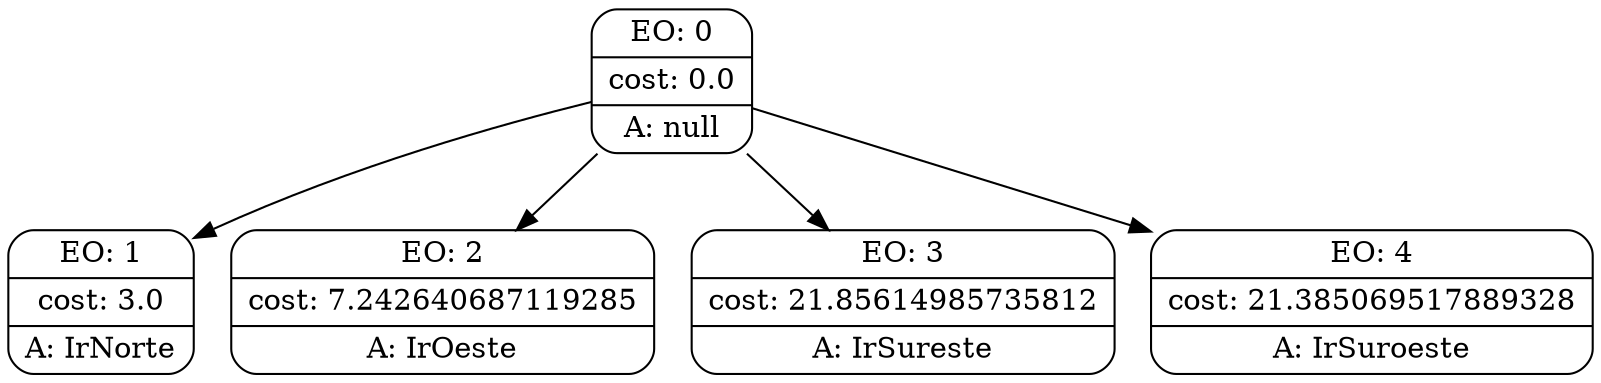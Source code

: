 digraph g {
node [shape = Mrecord];
nodo0[label="{EO: 0|cost: 0.0|A: null}"]
nodo1[label="{EO: 1|cost: 3.0|A: IrNorte}"]

nodo0 -> nodo1;
nodo2[label="{EO: 2|cost: 7.242640687119285|A: IrOeste}"]

nodo0 -> nodo2;
nodo3[label="{EO: 3|cost: 21.85614985735812|A: IrSureste}"]

nodo0 -> nodo3;
nodo4[label="{EO: 4|cost: 21.385069517889328|A: IrSuroeste}"]

nodo0 -> nodo4;


}
